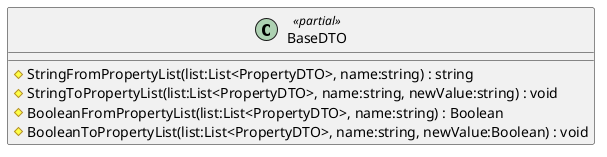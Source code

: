 @startuml
class BaseDTO <<partial>> {
    # StringFromPropertyList(list:List<PropertyDTO>, name:string) : string
    # StringToPropertyList(list:List<PropertyDTO>, name:string, newValue:string) : void
    # BooleanFromPropertyList(list:List<PropertyDTO>, name:string) : Boolean
    # BooleanToPropertyList(list:List<PropertyDTO>, name:string, newValue:Boolean) : void
}
@enduml
